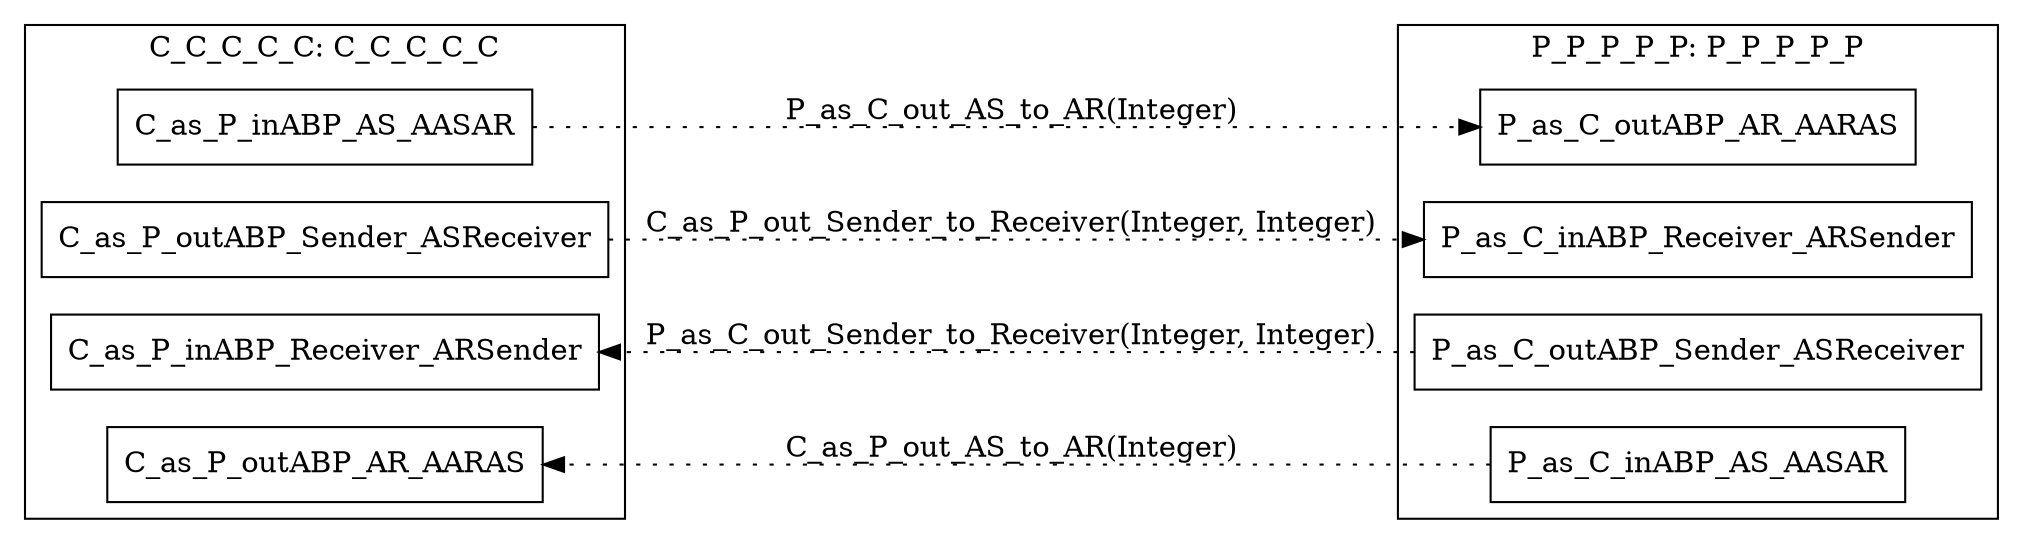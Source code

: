 
digraph Simple_as_arg_uni_ll_time_merge_int {
  graph [rankdir = "LR"];
  
  subgraph cluster_C_C_C_C_C{
    label = "C_C_C_C_C: C_C_C_C_C";
    node [shape = box];
    C_C_C_C_C_C_as_P_inABP_Receiver_ARSender[label = C_as_P_inABP_Receiver_ARSender]
    C_C_C_C_C_C_as_P_inABP_AS_AASAR[label = C_as_P_inABP_AS_AASAR]
    C_C_C_C_C_C_as_P_outABP_Sender_ASReceiver[label = C_as_P_outABP_Sender_ASReceiver]
    C_C_C_C_C_C_as_P_outABP_AR_AARAS[label = C_as_P_outABP_AR_AARAS]
  }

  subgraph cluster_P_P_P_P_P{
    label = "P_P_P_P_P: P_P_P_P_P";
    node [shape = box];
    P_P_P_P_P_P_as_C_outABP_Sender_ASReceiver[label = P_as_C_outABP_Sender_ASReceiver]
    P_P_P_P_P_P_as_C_outABP_AR_AARAS[label = P_as_C_outABP_AR_AARAS]
    P_P_P_P_P_P_as_C_inABP_Receiver_ARSender[label = P_as_C_inABP_Receiver_ARSender]
    P_P_P_P_P_P_as_C_inABP_AS_AASAR[label = P_as_C_inABP_AS_AASAR]
  }

  
 P_P_P_P_P_P_as_C_outABP_Sender_ASReceiver -> C_C_C_C_C_C_as_P_inABP_Receiver_ARSender [label = "P_as_C_out_Sender_to_Receiver(Integer, Integer)", style=dotted];

 C_C_C_C_C_C_as_P_inABP_AS_AASAR -> P_P_P_P_P_P_as_C_outABP_AR_AARAS [label = "P_as_C_out_AS_to_AR(Integer)", style=dotted];

 C_C_C_C_C_C_as_P_outABP_Sender_ASReceiver -> P_P_P_P_P_P_as_C_inABP_Receiver_ARSender [label = "C_as_P_out_Sender_to_Receiver(Integer, Integer)", style=dotted];

 P_P_P_P_P_P_as_C_inABP_AS_AASAR -> C_C_C_C_C_C_as_P_outABP_AR_AARAS [label = "C_as_P_out_AS_to_AR(Integer)", style=dotted];

}
